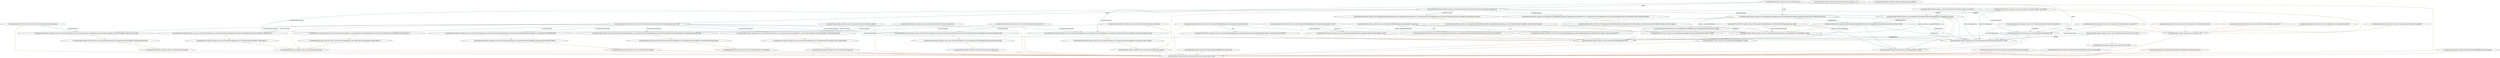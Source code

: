 strict digraph {
    Resource0 [label="urn:pulumi:demo-webui::teastore::aws:ec2/securityGroup:SecurityGroup::image"];
    Resource0 -> Resource1 [color = "#AA6639"];
    Resource0 -> Resource2 [color = "#246C60", label = "securityGroupId"];
    Resource3 [label="urn:pulumi:demo-webui::teastore::awsx:x:ec2:SecurityGroup$awsx:x:ec2:IngressSecurityGroupRule::image-inbound-webui"];
    Resource3 -> Resource4 [color = "#AA6639"];
    Resource5 [label="urn:pulumi:demo-webui::teastore::awsx:x:ec2:SecurityGroup$awsx:x:ec2:IngressSecurityGroupRule::webui-ingress-0"];
    Resource5 -> Resource6 [color = "#AA6639"];
    Resource7 [label="urn:pulumi:demo-webui::teastore::awsx:x:ecs:FargateTaskDefinition$aws:ecr/repository:Repository::webui"];
    Resource7 -> Resource8 [color = "#AA6639"];
    Resource7 -> Resource9 [color = "#246C60", label = "repository"];
    Resource7 -> Resource10 [color = "#246C60", label = "family, containerDefinitions"];
    Resource11 [label="urn:pulumi:demo-webui::teastore::aws:lb:ApplicationLoadBalancer::webui"];
    Resource11 -> Resource1 [color = "#AA6639"];
    Resource12 [label="urn:pulumi:demo-webui::teastore::awsx:x:ec2:Vpc$awsx:x:ec2:Subnet::vpc-public-0"];
    Resource12 -> Resource13 [color = "#AA6639"];
    Resource14 [label="urn:pulumi:demo-webui::teastore::awsx:x:ec2:Vpc$awsx:x:ec2:Subnet::vpc-private-1"];
    Resource14 -> Resource13 [color = "#AA6639"];
    Resource15 [label="urn:pulumi:demo-webui::teastore::awsx:x:ec2:SecurityGroup$awsx:x:ec2:EgressSecurityGroupRule::load-balancer-egress-webui"];
    Resource15 -> Resource16 [color = "#AA6639"];
    Resource17 [label="urn:pulumi:demo-webui::teastore::aws:ec2/vpcEndpoint:VpcEndpoint::elb"];
    Resource17 -> Resource18 [color = "#246C60"];
    Resource17 -> Resource19 [color = "#246C60"];
    Resource17 -> Resource1 [color = "#AA6639"];
    Resource17 -> Resource8 [color = "#246C60"];
    Resource19 [label="urn:pulumi:demo-webui::teastore::awsx:x:ecs:FargateService::webui"];
    Resource19 -> Resource1 [color = "#AA6639"];
    Resource20 [label="urn:pulumi:demo-webui::teastore::awsx:x:ec2:SecurityGroup$awsx:x:ec2:IngressSecurityGroupRule::recommenderSG-inbound-webui"];
    Resource20 -> Resource21 [color = "#AA6639"];
    Resource22 [label="urn:pulumi:demo-webui::teastore::awsx:x:ec2:SecurityGroup$awsx:x:ec2:IngressSecurityGroupRule::auth-inbound-webui"];
    Resource22 -> Resource23 [color = "#AA6639"];
    Resource24 [label="urn:pulumi:demo-webui::teastore::awsx:x:ec2:SecurityGroup$awsx:x:ec2:EgressSecurityGroupRule::webui-egress-0"];
    Resource24 -> Resource6 [color = "#AA6639"];
    Resource25 [label="urn:pulumi:demo-webui::teastore::aws:ec2/securityGroup:SecurityGroup::persistence"];
    Resource25 -> Resource26 [color = "#246C60", label = "securityGroupId"];
    Resource25 -> Resource1 [color = "#AA6639"];
    Resource27 [label="urn:pulumi:demo-webui::teastore::pulumi:pulumi:StackReference::demo-auth"];
    Resource27 -> Resource1 [color = "#AA6639"];
    Resource28 [label="urn:pulumi:demo-webui::teastore::awsx:x:ec2:Vpc$aws:ec2/subnet:Subnet::vpc-public-1"];
    Resource28 -> Resource18 [color = "#246C60", label = "networkConfiguration"];
    Resource28 -> Resource13 [color = "#AA6639"];
    Resource28 -> Resource29 [color = "#246C60", label = "subnets"];
    Resource30 [label="urn:pulumi:demo-webui::teastore::awsx:x:ec2:SecurityGroup$awsx:x:ec2:IngressSecurityGroupRule$aws:ec2/securityGroupRule:SecurityGroupRule::recommender-inbound-webui"];
    Resource30 -> Resource31 [color = "#AA6639"];
    Resource32 [label="urn:pulumi:demo-webui::teastore::aws:lb:ApplicationLoadBalancer$awsx:lb:ApplicationListener$awsx:x:ec2:IngressSecurityGroupRule$aws:ec2/securityGroupRule:SecurityGroupRule::webui-external-0-ingress"];
    Resource32 -> Resource33 [color = "#AA6639"];
    Resource31 [label="urn:pulumi:demo-webui::teastore::awsx:x:ec2:SecurityGroup$awsx:x:ec2:IngressSecurityGroupRule::recommender-inbound-webui"];
    Resource31 -> Resource34 [color = "#AA6639"];
    Resource35 [label="urn:pulumi:demo-webui::teastore::awsx:x:ecs:FargateTaskDefinition$aws:iam/rolePolicyAttachment:RolePolicyAttachment::webui-task-32be53a2"];
    Resource35 -> Resource8 [color = "#AA6639"];
    Resource4 [label="urn:pulumi:demo-webui::teastore::awsx:x:ec2:SecurityGroup::image"];
    Resource4 -> Resource1 [color = "#AA6639"];
    Resource6 [label="urn:pulumi:demo-webui::teastore::awsx:x:ec2:SecurityGroup::webui"];
    Resource6 -> Resource1 [color = "#AA6639"];
    Resource36 [label="urn:pulumi:demo-webui::teastore::awsx:x:ecs:Cluster::cluster"];
    Resource36 -> Resource1 [color = "#AA6639"];
    Resource37 [label="urn:pulumi:demo-webui::teastore::aws:ec2/vpc:Vpc::vpc"];
    Resource37 -> Resource17 [color = "#246C60", label = "vpcId"];
    Resource37 -> Resource1 [color = "#AA6639"];
    Resource37 -> Resource38 [color = "#246C60", label = "vpcId"];
    Resource37 -> Resource39 [color = "#246C60", label = "vpcId"];
    Resource37 -> Resource40 [color = "#246C60", label = "vpcId"];
    Resource38 [label="urn:pulumi:demo-webui::teastore::aws:lb:ApplicationLoadBalancer$awsx:lb:ApplicationTargetGroup$aws:lb/targetGroup:TargetGroup::webui"];
    Resource38 -> Resource18 [color = "#246C60", label = "loadBalancers"];
    Resource38 -> Resource41 [color = "#246C60", label = "defaultActions"];
    Resource38 -> Resource19 [color = "#246C60"];
    Resource38 -> Resource42 [color = "#AA6639"];
    Resource38 -> Resource10 [color = "#246C60", label = "family, containerDefinitions"];
    Resource38 -> Resource8 [color = "#246C60"];
    Resource23 [label="urn:pulumi:demo-webui::teastore::awsx:x:ec2:SecurityGroup::auth"];
    Resource23 -> Resource1 [color = "#AA6639"];
    Resource43 [label="urn:pulumi:demo-webui::teastore::awsx:x:ec2:SecurityGroup::persistence"];
    Resource43 -> Resource1 [color = "#AA6639"];
    Resource13 [label="urn:pulumi:demo-webui::teastore::awsx:x:ec2:Vpc::vpc"];
    Resource13 -> Resource1 [color = "#AA6639"];
    Resource44 [label="urn:pulumi:demo-webui::teastore::awsx:x:ec2:Vpc$aws:ec2/subnet:Subnet::vpc-public-0"];
    Resource44 -> Resource18 [color = "#246C60", label = "networkConfiguration"];
    Resource44 -> Resource13 [color = "#AA6639"];
    Resource44 -> Resource29 [color = "#246C60", label = "subnets"];
    Resource9 [label="urn:pulumi:demo-webui::teastore::awsx:x:ecs:FargateTaskDefinition$aws:ecr/lifecyclePolicy:LifecyclePolicy::webui"];
    Resource9 -> Resource8 [color = "#AA6639"];
    Resource45 [label="urn:pulumi:demo-webui::teastore::pulumi:pulumi:StackReference::demo-registry"];
    Resource45 -> Resource1 [color = "#AA6639"];
    Resource21 [label="urn:pulumi:demo-webui::teastore::awsx:x:ec2:SecurityGroup::registry"];
    Resource21 -> Resource1 [color = "#AA6639"];
    Resource46 [label="urn:pulumi:demo-webui::teastore::aws:lb:ApplicationLoadBalancer$awsx:lb:ApplicationListener$awsx:x:ec2:EgressSecurityGroupRule::webui-external-0-egress"];
    Resource46 -> Resource47 [color = "#AA6639"];
    Resource48 [label="urn:pulumi:demo-webui::teastore::awsx:x:ec2:SecurityGroup$awsx:x:ec2:EgressSecurityGroupRule$aws:ec2/securityGroupRule:SecurityGroupRule::webui-egress-0"];
    Resource48 -> Resource24 [color = "#AA6639"];
    Resource49 [label="urn:pulumi:demo-webui::teastore::aws:lb:ApplicationLoadBalancer$awsx:lb:ApplicationListener$awsx:x:ec2:EgressSecurityGroupRule$aws:ec2/securityGroupRule:SecurityGroupRule::webui-external-0-egress"];
    Resource49 -> Resource46 [color = "#AA6639"];
    Resource50 [label="urn:pulumi:demo-webui::teastore::awsx:x:ecs:FargateTaskDefinition$aws:iam/rolePolicyAttachment:RolePolicyAttachment::webui-execution-9a42f520"];
    Resource50 -> Resource8 [color = "#AA6639"];
    Resource51 [label="urn:pulumi:demo-webui::teastore::pulumi:pulumi:StackReference::demo-recommender"];
    Resource51 -> Resource1 [color = "#AA6639"];
    Resource52 [label="urn:pulumi:demo-webui::teastore::awsx:x:ec2:Vpc$aws:ec2/subnet:Subnet::vpc-private-1"];
    Resource52 -> Resource18 [color = "#246C60", label = "networkConfiguration"];
    Resource52 -> Resource17 [color = "#246C60", label = "subnetIds"];
    Resource52 -> Resource13 [color = "#AA6639"];
    Resource39 [label="urn:pulumi:demo-webui::teastore::awsx:x:ec2:SecurityGroup$aws:ec2/securityGroup:SecurityGroup::webui"];
    Resource39 -> Resource26 [color = "#246C60", label = "sourceSecurityGroupId"];
    Resource39 -> Resource53 [color = "#246C60", label = "sourceSecurityGroupId"];
    Resource39 -> Resource18 [color = "#246C60", label = "networkConfiguration"];
    Resource39 -> Resource54 [color = "#246C60", label = "sourceSecurityGroupId"];
    Resource39 -> Resource55 [color = "#246C60", label = "sourceSecurityGroupId"];
    Resource39 -> Resource30 [color = "#246C60", label = "sourceSecurityGroupId"];
    Resource39 -> Resource48 [color = "#246C60", label = "securityGroupId"];
    Resource39 -> Resource56 [color = "#246C60", label = "securityGroupId"];
    Resource39 -> Resource6 [color = "#AA6639"];
    Resource39 -> Resource2 [color = "#246C60", label = "sourceSecurityGroupId"];
    Resource40 [label="urn:pulumi:demo-webui::teastore::awsx:x:ec2:SecurityGroup$aws:ec2/securityGroup:SecurityGroup::load-balancer"];
    Resource40 -> Resource53 [color = "#246C60", label = "securityGroupId"];
    Resource40 -> Resource17 [color = "#246C60", label = "securityGroupIds"];
    Resource40 -> Resource32 [color = "#246C60", label = "securityGroupId"];
    Resource40 -> Resource49 [color = "#246C60", label = "securityGroupId"];
    Resource40 -> Resource56 [color = "#246C60", label = "sourceSecurityGroupId"];
    Resource40 -> Resource16 [color = "#AA6639"];
    Resource40 -> Resource29 [color = "#246C60", label = "securityGroups"];
    Resource2 [label="urn:pulumi:demo-webui::teastore::awsx:x:ec2:SecurityGroup$awsx:x:ec2:IngressSecurityGroupRule$aws:ec2/securityGroupRule:SecurityGroupRule::image-inbound-webui"];
    Resource2 -> Resource3 [color = "#AA6639"];
    Resource56 [label="urn:pulumi:demo-webui::teastore::awsx:x:ec2:SecurityGroup$awsx:x:ec2:IngressSecurityGroupRule$aws:ec2/securityGroupRule:SecurityGroupRule::webui-ingress-0"];
    Resource56 -> Resource5 [color = "#AA6639"];
    Resource10 [label="urn:pulumi:demo-webui::teastore::awsx:x:ecs:FargateTaskDefinition$aws:ecs/taskDefinition:TaskDefinition::webui"];
    Resource10 -> Resource18 [color = "#246C60", label = "taskDefinition"];
    Resource10 -> Resource8 [color = "#AA6639"];
    Resource47 [label="urn:pulumi:demo-webui::teastore::aws:lb:ApplicationLoadBalancer$awsx:lb:ApplicationListener::webui"];
    Resource47 -> Resource11 [color = "#AA6639"];
    Resource8 [label="urn:pulumi:demo-webui::teastore::awsx:x:ecs:FargateTaskDefinition::webui"];
    Resource8 -> Resource1 [color = "#AA6639"];
    Resource57 [label="urn:pulumi:demo-webui::teastore::aws:ec2/securityGroup:SecurityGroup::auth"];
    Resource57 -> Resource54 [color = "#246C60", label = "securityGroupId"];
    Resource57 -> Resource1 [color = "#AA6639"];
    Resource29 [label="urn:pulumi:demo-webui::teastore::aws:lb:ApplicationLoadBalancer$aws:lb/loadBalancer:LoadBalancer::webui"];
    Resource29 -> Resource18 [color = "#246C60"];
    Resource29 -> Resource41 [color = "#246C60", label = "loadBalancerArn"];
    Resource29 -> Resource19 [color = "#246C60"];
    Resource29 -> Resource10 [color = "#246C60", label = "family, memory, containerDefinitions, cpu"];
    Resource29 -> Resource8 [color = "#246C60"];
    Resource29 -> Resource11 [color = "#AA6639"];
    Resource58 [label="urn:pulumi:demo-webui::teastore::awsx:x:ecs:FargateTaskDefinition$aws:cloudwatch/logGroup:LogGroup::webui"];
    Resource58 -> Resource10 [color = "#246C60", label = "family, containerDefinitions"];
    Resource58 -> Resource8 [color = "#AA6639"];
    Resource59 [label="urn:pulumi:demo-webui::teastore::aws:ec2/securityGroup:SecurityGroup::recommedner"];
    Resource59 -> Resource30 [color = "#246C60", label = "securityGroupId"];
    Resource59 -> Resource1 [color = "#AA6639"];
    Resource60 [label="urn:pulumi:demo-webui::teastore::pulumi:pulumi:StackReference::demo-persistence"];
    Resource60 -> Resource1 [color = "#AA6639"];
    Resource34 [label="urn:pulumi:demo-webui::teastore::awsx:x:ec2:SecurityGroup::recommedner"];
    Resource34 -> Resource1 [color = "#AA6639"];
    Resource61 [label="urn:pulumi:demo-webui::teastore::pulumi:providers:aws::default_3_19_3"];
    Resource62 [label="urn:pulumi:demo-webui::teastore::awsx:x:ec2:Vpc$awsx:x:ec2:Subnet::vpc-private-0"];
    Resource62 -> Resource13 [color = "#AA6639"];
    Resource26 [label="urn:pulumi:demo-webui::teastore::awsx:x:ec2:SecurityGroup$awsx:x:ec2:IngressSecurityGroupRule$aws:ec2/securityGroupRule:SecurityGroupRule::persistence-inbound-webui"];
    Resource26 -> Resource63 [color = "#AA6639"];
    Resource53 [label="urn:pulumi:demo-webui::teastore::awsx:x:ec2:SecurityGroup$awsx:x:ec2:EgressSecurityGroupRule$aws:ec2/securityGroupRule:SecurityGroupRule::load-balancer-egress-webui"];
    Resource53 -> Resource15 [color = "#AA6639"];
    Resource64 [label="urn:pulumi:demo-webui::teastore::awsx:x:ecs:FargateTaskDefinition$aws:iam/role:Role::webui-task"];
    Resource64 -> Resource8 [color = "#AA6639"];
    Resource64 -> Resource65 [color = "#246C60", label = "role"];
    Resource64 -> Resource35 [color = "#246C60", label = "role"];
    Resource64 -> Resource10 [color = "#246C60", label = "taskRoleArn"];
    Resource1 [label="urn:pulumi:demo-webui::teastore::pulumi:pulumi:Stack::teastore-demo-webui"];
    Resource18 [label="urn:pulumi:demo-webui::teastore::awsx:x:ecs:FargateService$aws:ecs/service:Service::webui"];
    Resource18 -> Resource19 [color = "#AA6639"];
    Resource42 [label="urn:pulumi:demo-webui::teastore::aws:lb:ApplicationLoadBalancer$awsx:lb:ApplicationTargetGroup::webui"];
    Resource42 -> Resource11 [color = "#AA6639"];
    Resource63 [label="urn:pulumi:demo-webui::teastore::awsx:x:ec2:SecurityGroup$awsx:x:ec2:IngressSecurityGroupRule::persistence-inbound-webui"];
    Resource63 -> Resource43 [color = "#AA6639"];
    Resource33 [label="urn:pulumi:demo-webui::teastore::aws:lb:ApplicationLoadBalancer$awsx:lb:ApplicationListener$awsx:x:ec2:IngressSecurityGroupRule::webui-external-0-ingress"];
    Resource33 -> Resource47 [color = "#AA6639"];
    Resource66 [label="urn:pulumi:demo-webui::teastore::aws:ec2/securityGroup:SecurityGroup::registry"];
    Resource66 -> Resource1 [color = "#AA6639"];
    Resource66 -> Resource55 [color = "#246C60", label = "securityGroupId"];
    Resource67 [label="urn:pulumi:demo-webui::teastore::awsx:x:ecs:FargateTaskDefinition$aws:iam/role:Role::webui-execution"];
    Resource67 -> Resource8 [color = "#AA6639"];
    Resource67 -> Resource50 [color = "#246C60", label = "role"];
    Resource67 -> Resource10 [color = "#246C60", label = "executionRoleArn"];
    Resource68 [label="urn:pulumi:demo-webui::teastore::pulumi:pulumi:StackReference::demo-image"];
    Resource68 -> Resource1 [color = "#AA6639"];
    Resource69 [label="urn:pulumi:demo-webui::teastore::awsx:x:ec2:Vpc$awsx:x:ec2:Subnet::vpc-public-1"];
    Resource69 -> Resource13 [color = "#AA6639"];
    Resource54 [label="urn:pulumi:demo-webui::teastore::awsx:x:ec2:SecurityGroup$awsx:x:ec2:IngressSecurityGroupRule$aws:ec2/securityGroupRule:SecurityGroupRule::auth-inbound-webui"];
    Resource54 -> Resource22 [color = "#AA6639"];
    Resource65 [label="urn:pulumi:demo-webui::teastore::awsx:x:ecs:FargateTaskDefinition$aws:iam/rolePolicyAttachment:RolePolicyAttachment::webui-task-fd1a00e5"];
    Resource65 -> Resource8 [color = "#AA6639"];
    Resource16 [label="urn:pulumi:demo-webui::teastore::awsx:x:ec2:SecurityGroup::load-balancer"];
    Resource16 -> Resource1 [color = "#AA6639"];
    Resource70 [label="urn:pulumi:demo-webui::teastore::awsx:x:ec2:Vpc$aws:ec2/subnet:Subnet::vpc-private-0"];
    Resource70 -> Resource18 [color = "#246C60", label = "networkConfiguration"];
    Resource70 -> Resource13 [color = "#AA6639"];
    Resource70 -> Resource17 [color = "#246C60", label = "subnetIds"];
    Resource71 [label="urn:pulumi:demo-webui::teastore::awsx:x:ecs:Cluster$aws:ecs/cluster:Cluster::cluster"];
    Resource71 -> Resource18 [color = "#246C60", label = "cluster"];
    Resource71 -> Resource36 [color = "#AA6639"];
    Resource55 [label="urn:pulumi:demo-webui::teastore::awsx:x:ec2:SecurityGroup$awsx:x:ec2:IngressSecurityGroupRule$aws:ec2/securityGroupRule:SecurityGroupRule::recommenderSG-inbound-webui"];
    Resource55 -> Resource20 [color = "#AA6639"];
    Resource41 [label="urn:pulumi:demo-webui::teastore::aws:lb:ApplicationLoadBalancer$awsx:lb:ApplicationListener$aws:lb/listener:Listener::webui"];
    Resource41 -> Resource18 [color = "#246C60", label = "loadBalancers"];
    Resource41 -> Resource47 [color = "#AA6639"];
    Resource41 -> Resource19 [color = "#246C60"];
    Resource41 -> Resource10 [color = "#246C60", label = "family, containerDefinitions"];
    Resource41 -> Resource8 [color = "#246C60"];
    Resource72 [label="urn:pulumi:demo-webui::teastore::pulumi:providers:pulumi::default"];
}

